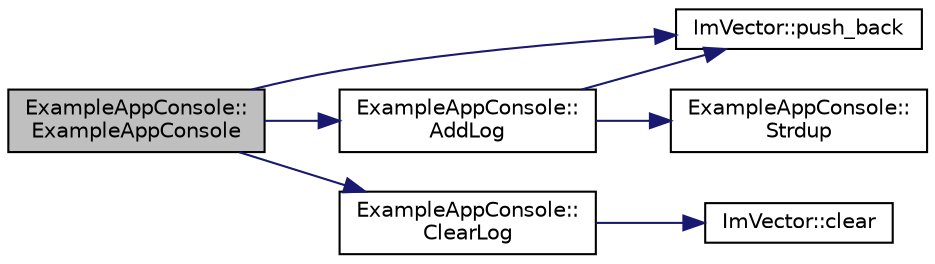 digraph "ExampleAppConsole::ExampleAppConsole"
{
 // LATEX_PDF_SIZE
  edge [fontname="Helvetica",fontsize="10",labelfontname="Helvetica",labelfontsize="10"];
  node [fontname="Helvetica",fontsize="10",shape=record];
  rankdir="LR";
  Node1 [label="ExampleAppConsole::\lExampleAppConsole",height=0.2,width=0.4,color="black", fillcolor="grey75", style="filled", fontcolor="black",tooltip=" "];
  Node1 -> Node2 [color="midnightblue",fontsize="10",style="solid"];
  Node2 [label="ExampleAppConsole::\lAddLog",height=0.2,width=0.4,color="black", fillcolor="white", style="filled",URL="$struct_example_app_console.html#a719354ce6be7481923a5fd702e785952",tooltip=" "];
  Node2 -> Node3 [color="midnightblue",fontsize="10",style="solid"];
  Node3 [label="ImVector::push_back",height=0.2,width=0.4,color="black", fillcolor="white", style="filled",URL="$struct_im_vector.html#aab5df48e0711a48bd12f3206e08c4108",tooltip=" "];
  Node2 -> Node4 [color="midnightblue",fontsize="10",style="solid"];
  Node4 [label="ExampleAppConsole::\lStrdup",height=0.2,width=0.4,color="black", fillcolor="white", style="filled",URL="$struct_example_app_console.html#abe40d563a059bfa6cbdecee0d90ca077",tooltip=" "];
  Node1 -> Node5 [color="midnightblue",fontsize="10",style="solid"];
  Node5 [label="ExampleAppConsole::\lClearLog",height=0.2,width=0.4,color="black", fillcolor="white", style="filled",URL="$struct_example_app_console.html#a2ef13f00c474b16b8da2ec062d5e5cc2",tooltip=" "];
  Node5 -> Node6 [color="midnightblue",fontsize="10",style="solid"];
  Node6 [label="ImVector::clear",height=0.2,width=0.4,color="black", fillcolor="white", style="filled",URL="$struct_im_vector.html#ae2d401b4ec5f1113cdb8edb5a61a38f7",tooltip=" "];
  Node1 -> Node3 [color="midnightblue",fontsize="10",style="solid"];
}
